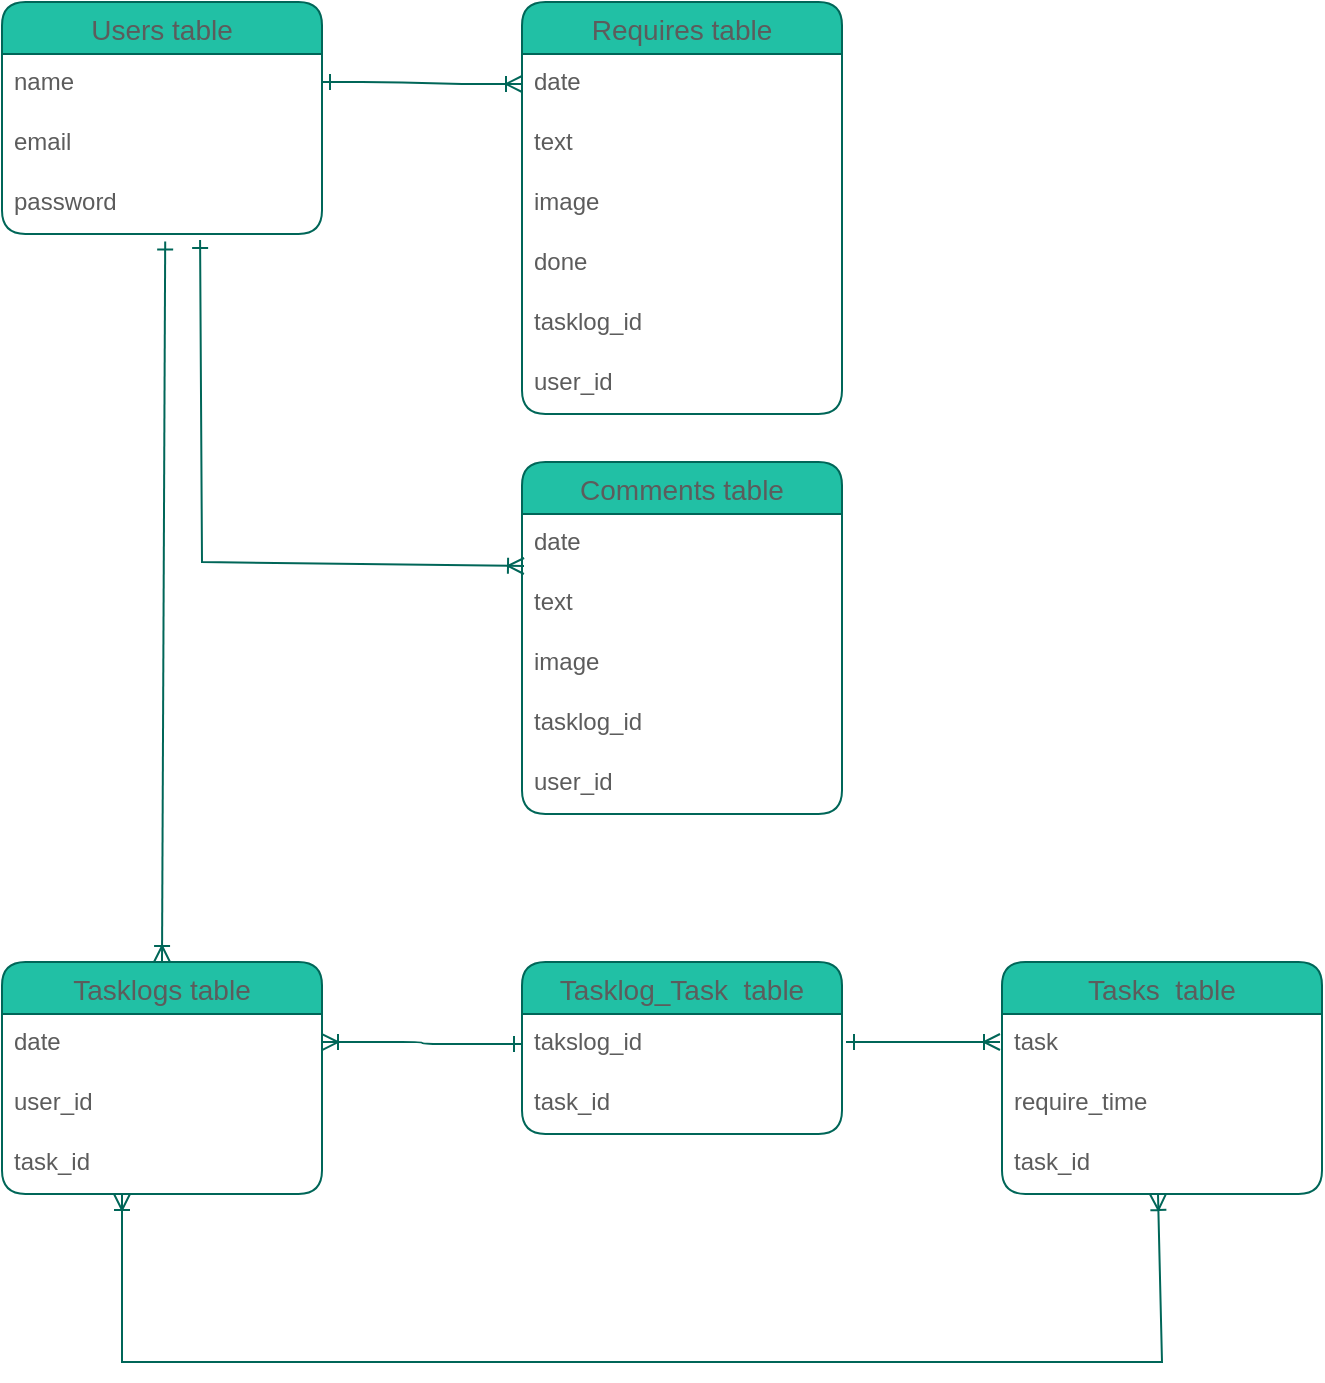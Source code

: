<mxfile version="13.10.0" type="embed">
    <diagram id="n49sJnB_UQs6YeBMCu41" name="ページ1">
        <mxGraphModel dx="498" dy="359" grid="1" gridSize="10" guides="1" tooltips="1" connect="1" arrows="1" fold="1" page="1" pageScale="1" pageWidth="827" pageHeight="1169" math="0" shadow="0">
            <root>
                <mxCell id="0"/>
                <mxCell id="1" parent="0"/>
                <mxCell id="2" value="Users table" style="swimlane;fontStyle=0;childLayout=stackLayout;horizontal=1;startSize=26;horizontalStack=0;resizeParent=1;resizeParentMax=0;resizeLast=0;collapsible=1;marginBottom=0;align=center;fontSize=14;fillColor=#21C0A5;strokeColor=#006658;fontColor=#5C5C5C;rounded=1;" vertex="1" parent="1">
                    <mxGeometry x="20" y="40" width="160" height="116" as="geometry"/>
                </mxCell>
                <mxCell id="3" value="name" style="text;strokeColor=none;fillColor=none;spacingLeft=4;spacingRight=4;overflow=hidden;rotatable=0;points=[[0,0.5],[1,0.5]];portConstraint=eastwest;fontSize=12;fontColor=#5C5C5C;rounded=1;" vertex="1" parent="2">
                    <mxGeometry y="26" width="160" height="30" as="geometry"/>
                </mxCell>
                <mxCell id="4" value="email" style="text;strokeColor=none;fillColor=none;spacingLeft=4;spacingRight=4;overflow=hidden;rotatable=0;points=[[0,0.5],[1,0.5]];portConstraint=eastwest;fontSize=12;fontColor=#5C5C5C;rounded=1;" vertex="1" parent="2">
                    <mxGeometry y="56" width="160" height="30" as="geometry"/>
                </mxCell>
                <mxCell id="5" value="password&#10;" style="text;strokeColor=none;fillColor=none;spacingLeft=4;spacingRight=4;overflow=hidden;rotatable=0;points=[[0,0.5],[1,0.5]];portConstraint=eastwest;fontSize=12;fontColor=#5C5C5C;rounded=1;" vertex="1" parent="2">
                    <mxGeometry y="86" width="160" height="30" as="geometry"/>
                </mxCell>
                <mxCell id="19" value="Tasklogs table" style="swimlane;fontStyle=0;childLayout=stackLayout;horizontal=1;startSize=26;horizontalStack=0;resizeParent=1;resizeParentMax=0;resizeLast=0;collapsible=1;marginBottom=0;align=center;fontSize=14;fillColor=#21C0A5;strokeColor=#006658;fontColor=#5C5C5C;rounded=1;" vertex="1" parent="1">
                    <mxGeometry x="20" y="520" width="160" height="116" as="geometry"/>
                </mxCell>
                <mxCell id="20" value="date" style="text;strokeColor=none;fillColor=none;spacingLeft=4;spacingRight=4;overflow=hidden;rotatable=0;points=[[0,0.5],[1,0.5]];portConstraint=eastwest;fontSize=12;fontColor=#5C5C5C;rounded=1;" vertex="1" parent="19">
                    <mxGeometry y="26" width="160" height="30" as="geometry"/>
                </mxCell>
                <mxCell id="21" value="user_id" style="text;strokeColor=none;fillColor=none;spacingLeft=4;spacingRight=4;overflow=hidden;rotatable=0;points=[[0,0.5],[1,0.5]];portConstraint=eastwest;fontSize=12;fontColor=#5C5C5C;rounded=1;" vertex="1" parent="19">
                    <mxGeometry y="56" width="160" height="30" as="geometry"/>
                </mxCell>
                <mxCell id="22" value="task_id" style="text;strokeColor=none;fillColor=none;spacingLeft=4;spacingRight=4;overflow=hidden;rotatable=0;points=[[0,0.5],[1,0.5]];portConstraint=eastwest;fontSize=12;fontColor=#5C5C5C;rounded=1;" vertex="1" parent="19">
                    <mxGeometry y="86" width="160" height="30" as="geometry"/>
                </mxCell>
                <mxCell id="23" value="Tasks  table" style="swimlane;fontStyle=0;childLayout=stackLayout;horizontal=1;startSize=26;horizontalStack=0;resizeParent=1;resizeParentMax=0;resizeLast=0;collapsible=1;marginBottom=0;align=center;fontSize=14;fillColor=#21C0A5;strokeColor=#006658;fontColor=#5C5C5C;rounded=1;" vertex="1" parent="1">
                    <mxGeometry x="520" y="520" width="160" height="116" as="geometry"/>
                </mxCell>
                <mxCell id="24" value="task" style="text;strokeColor=none;fillColor=none;spacingLeft=4;spacingRight=4;overflow=hidden;rotatable=0;points=[[0,0.5],[1,0.5]];portConstraint=eastwest;fontSize=12;fontColor=#5C5C5C;rounded=1;" vertex="1" parent="23">
                    <mxGeometry y="26" width="160" height="30" as="geometry"/>
                </mxCell>
                <mxCell id="47" value="" style="edgeStyle=entityRelationEdgeStyle;fontSize=12;html=1;endArrow=ERoneToMany;startArrow=ERone;strokeColor=#006658;fillColor=#21C0A5;startFill=0;" edge="1" parent="23">
                    <mxGeometry width="100" height="100" relative="1" as="geometry">
                        <mxPoint x="-78" y="40" as="sourcePoint"/>
                        <mxPoint x="-1" y="40" as="targetPoint"/>
                    </mxGeometry>
                </mxCell>
                <mxCell id="25" value="require_time" style="text;strokeColor=none;fillColor=none;spacingLeft=4;spacingRight=4;overflow=hidden;rotatable=0;points=[[0,0.5],[1,0.5]];portConstraint=eastwest;fontSize=12;fontColor=#5C5C5C;rounded=1;" vertex="1" parent="23">
                    <mxGeometry y="56" width="160" height="30" as="geometry"/>
                </mxCell>
                <mxCell id="26" value="task_id" style="text;strokeColor=none;fillColor=none;spacingLeft=4;spacingRight=4;overflow=hidden;rotatable=0;points=[[0,0.5],[1,0.5]];portConstraint=eastwest;fontSize=12;fontColor=#5C5C5C;rounded=1;" vertex="1" parent="23">
                    <mxGeometry y="86" width="160" height="30" as="geometry"/>
                </mxCell>
                <mxCell id="28" value="Requires table" style="swimlane;fontStyle=0;childLayout=stackLayout;horizontal=1;startSize=26;horizontalStack=0;resizeParent=1;resizeParentMax=0;resizeLast=0;collapsible=1;marginBottom=0;align=center;fontSize=14;fillColor=#21C0A5;strokeColor=#006658;fontColor=#5C5C5C;rounded=1;" vertex="1" parent="1">
                    <mxGeometry x="280" y="40" width="160" height="206" as="geometry"/>
                </mxCell>
                <mxCell id="31" value="date" style="text;strokeColor=none;fillColor=none;spacingLeft=4;spacingRight=4;overflow=hidden;rotatable=0;points=[[0,0.5],[1,0.5]];portConstraint=eastwest;fontSize=12;fontColor=#5C5C5C;rounded=1;" vertex="1" parent="28">
                    <mxGeometry y="26" width="160" height="30" as="geometry"/>
                </mxCell>
                <mxCell id="29" value="text" style="text;strokeColor=none;fillColor=none;spacingLeft=4;spacingRight=4;overflow=hidden;rotatable=0;points=[[0,0.5],[1,0.5]];portConstraint=eastwest;fontSize=12;fontColor=#5C5C5C;rounded=1;" vertex="1" parent="28">
                    <mxGeometry y="56" width="160" height="30" as="geometry"/>
                </mxCell>
                <mxCell id="30" value="image" style="text;strokeColor=none;fillColor=none;spacingLeft=4;spacingRight=4;overflow=hidden;rotatable=0;points=[[0,0.5],[1,0.5]];portConstraint=eastwest;fontSize=12;fontColor=#5C5C5C;rounded=1;" vertex="1" parent="28">
                    <mxGeometry y="86" width="160" height="30" as="geometry"/>
                </mxCell>
                <mxCell id="34" value="done" style="text;strokeColor=none;fillColor=none;spacingLeft=4;spacingRight=4;overflow=hidden;rotatable=0;points=[[0,0.5],[1,0.5]];portConstraint=eastwest;fontSize=12;fontColor=#5C5C5C;rounded=1;" vertex="1" parent="28">
                    <mxGeometry y="116" width="160" height="30" as="geometry"/>
                </mxCell>
                <mxCell id="33" value="tasklog_id" style="text;strokeColor=none;fillColor=none;spacingLeft=4;spacingRight=4;overflow=hidden;rotatable=0;points=[[0,0.5],[1,0.5]];portConstraint=eastwest;fontSize=12;fontColor=#5C5C5C;rounded=1;" vertex="1" parent="28">
                    <mxGeometry y="146" width="160" height="30" as="geometry"/>
                </mxCell>
                <mxCell id="32" value="user_id" style="text;strokeColor=none;fillColor=none;spacingLeft=4;spacingRight=4;overflow=hidden;rotatable=0;points=[[0,0.5],[1,0.5]];portConstraint=eastwest;fontSize=12;fontColor=#5C5C5C;rounded=1;" vertex="1" parent="28">
                    <mxGeometry y="176" width="160" height="30" as="geometry"/>
                </mxCell>
                <mxCell id="35" value="Comments table" style="swimlane;fontStyle=0;childLayout=stackLayout;horizontal=1;startSize=26;horizontalStack=0;resizeParent=1;resizeParentMax=0;resizeLast=0;collapsible=1;marginBottom=0;align=center;fontSize=14;fillColor=#21C0A5;strokeColor=#006658;fontColor=#5C5C5C;rounded=1;" vertex="1" parent="1">
                    <mxGeometry x="280" y="270" width="160" height="176" as="geometry"/>
                </mxCell>
                <mxCell id="36" value="date" style="text;strokeColor=none;fillColor=none;spacingLeft=4;spacingRight=4;overflow=hidden;rotatable=0;points=[[0,0.5],[1,0.5]];portConstraint=eastwest;fontSize=12;fontColor=#5C5C5C;rounded=1;" vertex="1" parent="35">
                    <mxGeometry y="26" width="160" height="30" as="geometry"/>
                </mxCell>
                <mxCell id="37" value="text" style="text;strokeColor=none;fillColor=none;spacingLeft=4;spacingRight=4;overflow=hidden;rotatable=0;points=[[0,0.5],[1,0.5]];portConstraint=eastwest;fontSize=12;fontColor=#5C5C5C;rounded=1;" vertex="1" parent="35">
                    <mxGeometry y="56" width="160" height="30" as="geometry"/>
                </mxCell>
                <mxCell id="38" value="image" style="text;strokeColor=none;fillColor=none;spacingLeft=4;spacingRight=4;overflow=hidden;rotatable=0;points=[[0,0.5],[1,0.5]];portConstraint=eastwest;fontSize=12;fontColor=#5C5C5C;rounded=1;" vertex="1" parent="35">
                    <mxGeometry y="86" width="160" height="30" as="geometry"/>
                </mxCell>
                <mxCell id="40" value="tasklog_id" style="text;strokeColor=none;fillColor=none;spacingLeft=4;spacingRight=4;overflow=hidden;rotatable=0;points=[[0,0.5],[1,0.5]];portConstraint=eastwest;fontSize=12;fontColor=#5C5C5C;rounded=1;" vertex="1" parent="35">
                    <mxGeometry y="116" width="160" height="30" as="geometry"/>
                </mxCell>
                <mxCell id="41" value="user_id" style="text;strokeColor=none;fillColor=none;spacingLeft=4;spacingRight=4;overflow=hidden;rotatable=0;points=[[0,0.5],[1,0.5]];portConstraint=eastwest;fontSize=12;fontColor=#5C5C5C;rounded=1;" vertex="1" parent="35">
                    <mxGeometry y="146" width="160" height="30" as="geometry"/>
                </mxCell>
                <mxCell id="42" value="Tasklog_Task  table" style="swimlane;fontStyle=0;childLayout=stackLayout;horizontal=1;startSize=26;horizontalStack=0;resizeParent=1;resizeParentMax=0;resizeLast=0;collapsible=1;marginBottom=0;align=center;fontSize=14;fillColor=#21C0A5;strokeColor=#006658;fontColor=#5C5C5C;rounded=1;" vertex="1" parent="1">
                    <mxGeometry x="280" y="520" width="160" height="86" as="geometry"/>
                </mxCell>
                <mxCell id="46" value="takslog_id" style="text;strokeColor=none;fillColor=none;spacingLeft=4;spacingRight=4;overflow=hidden;rotatable=0;points=[[0,0.5],[1,0.5]];portConstraint=eastwest;fontSize=12;fontColor=#5C5C5C;rounded=1;" vertex="1" parent="42">
                    <mxGeometry y="26" width="160" height="30" as="geometry"/>
                </mxCell>
                <mxCell id="45" value="task_id" style="text;strokeColor=none;fillColor=none;spacingLeft=4;spacingRight=4;overflow=hidden;rotatable=0;points=[[0,0.5],[1,0.5]];portConstraint=eastwest;fontSize=12;fontColor=#5C5C5C;rounded=1;" vertex="1" parent="42">
                    <mxGeometry y="56" width="160" height="30" as="geometry"/>
                </mxCell>
                <mxCell id="49" value="" style="edgeStyle=orthogonalEdgeStyle;fontSize=12;html=1;endArrow=ERoneToMany;startArrow=ERone;strokeColor=#006658;fillColor=#21C0A5;startFill=0;entryX=1;entryY=0.467;entryDx=0;entryDy=0;entryPerimeter=0;exitX=0;exitY=0.5;exitDx=0;exitDy=0;" edge="1" parent="1" source="46" target="20">
                    <mxGeometry width="100" height="100" relative="1" as="geometry">
                        <mxPoint x="238" y="560" as="sourcePoint"/>
                        <mxPoint x="190" y="560" as="targetPoint"/>
                        <Array as="points">
                            <mxPoint x="230" y="561"/>
                        </Array>
                    </mxGeometry>
                </mxCell>
                <mxCell id="51" value="" style="edgeStyle=entityRelationEdgeStyle;fontSize=12;html=1;endArrow=ERoneToMany;startArrow=ERone;strokeColor=#006658;fillColor=#21C0A5;exitX=1.013;exitY=0.767;exitDx=0;exitDy=0;exitPerimeter=0;entryX=0;entryY=0.5;entryDx=0;entryDy=0;startFill=0;" edge="1" parent="1" target="31">
                    <mxGeometry width="100" height="100" relative="1" as="geometry">
                        <mxPoint x="180.0" y="80" as="sourcePoint"/>
                        <mxPoint x="256.92" y="80.99" as="targetPoint"/>
                    </mxGeometry>
                </mxCell>
                <mxCell id="59" value="" style="endArrow=ERoneToMany;html=1;rounded=0;strokeColor=#006658;fillColor=#21C0A5;fontColor=#5C5C5C;exitX=0.51;exitY=1.125;exitDx=0;exitDy=0;exitPerimeter=0;entryX=0.5;entryY=0;entryDx=0;entryDy=0;startArrow=ERone;startFill=0;endFill=0;" edge="1" parent="1" source="5" target="19">
                    <mxGeometry relative="1" as="geometry">
                        <mxPoint x="30" y="190" as="sourcePoint"/>
                        <mxPoint x="80" y="510" as="targetPoint"/>
                    </mxGeometry>
                </mxCell>
                <mxCell id="67" value="" style="endArrow=ERoneToMany;html=1;rounded=0;strokeColor=#006658;fillColor=#21C0A5;fontColor=none;startArrow=ERoneToMany;startFill=0;endFill=0;" edge="1" parent="1">
                    <mxGeometry relative="1" as="geometry">
                        <mxPoint x="80" y="636" as="sourcePoint"/>
                        <mxPoint x="598" y="636" as="targetPoint"/>
                        <Array as="points">
                            <mxPoint x="80" y="720"/>
                            <mxPoint x="600" y="720"/>
                        </Array>
                    </mxGeometry>
                </mxCell>
                <mxCell id="68" value="" style="endArrow=ERoneToMany;html=1;rounded=0;strokeColor=#006658;fillColor=#21C0A5;fontColor=none;exitX=0.619;exitY=1.1;exitDx=0;exitDy=0;exitPerimeter=0;startArrow=ERone;startFill=0;endFill=0;" edge="1" parent="1" source="5">
                    <mxGeometry relative="1" as="geometry">
                        <mxPoint x="120" y="170" as="sourcePoint"/>
                        <mxPoint x="281" y="322" as="targetPoint"/>
                        <Array as="points">
                            <mxPoint x="120" y="320"/>
                        </Array>
                    </mxGeometry>
                </mxCell>
            </root>
        </mxGraphModel>
    </diagram>
</mxfile>